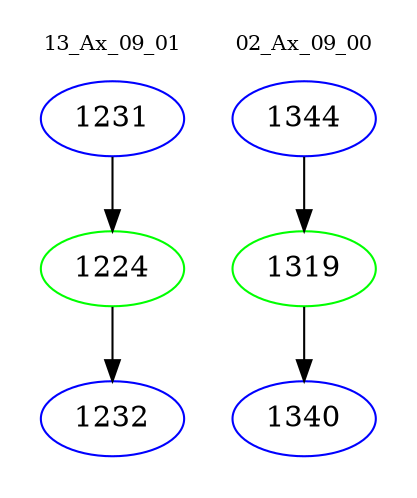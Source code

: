 digraph{
subgraph cluster_0 {
color = white
label = "13_Ax_09_01";
fontsize=10;
T0_1231 [label="1231", color="blue"]
T0_1231 -> T0_1224 [color="black"]
T0_1224 [label="1224", color="green"]
T0_1224 -> T0_1232 [color="black"]
T0_1232 [label="1232", color="blue"]
}
subgraph cluster_1 {
color = white
label = "02_Ax_09_00";
fontsize=10;
T1_1344 [label="1344", color="blue"]
T1_1344 -> T1_1319 [color="black"]
T1_1319 [label="1319", color="green"]
T1_1319 -> T1_1340 [color="black"]
T1_1340 [label="1340", color="blue"]
}
}
